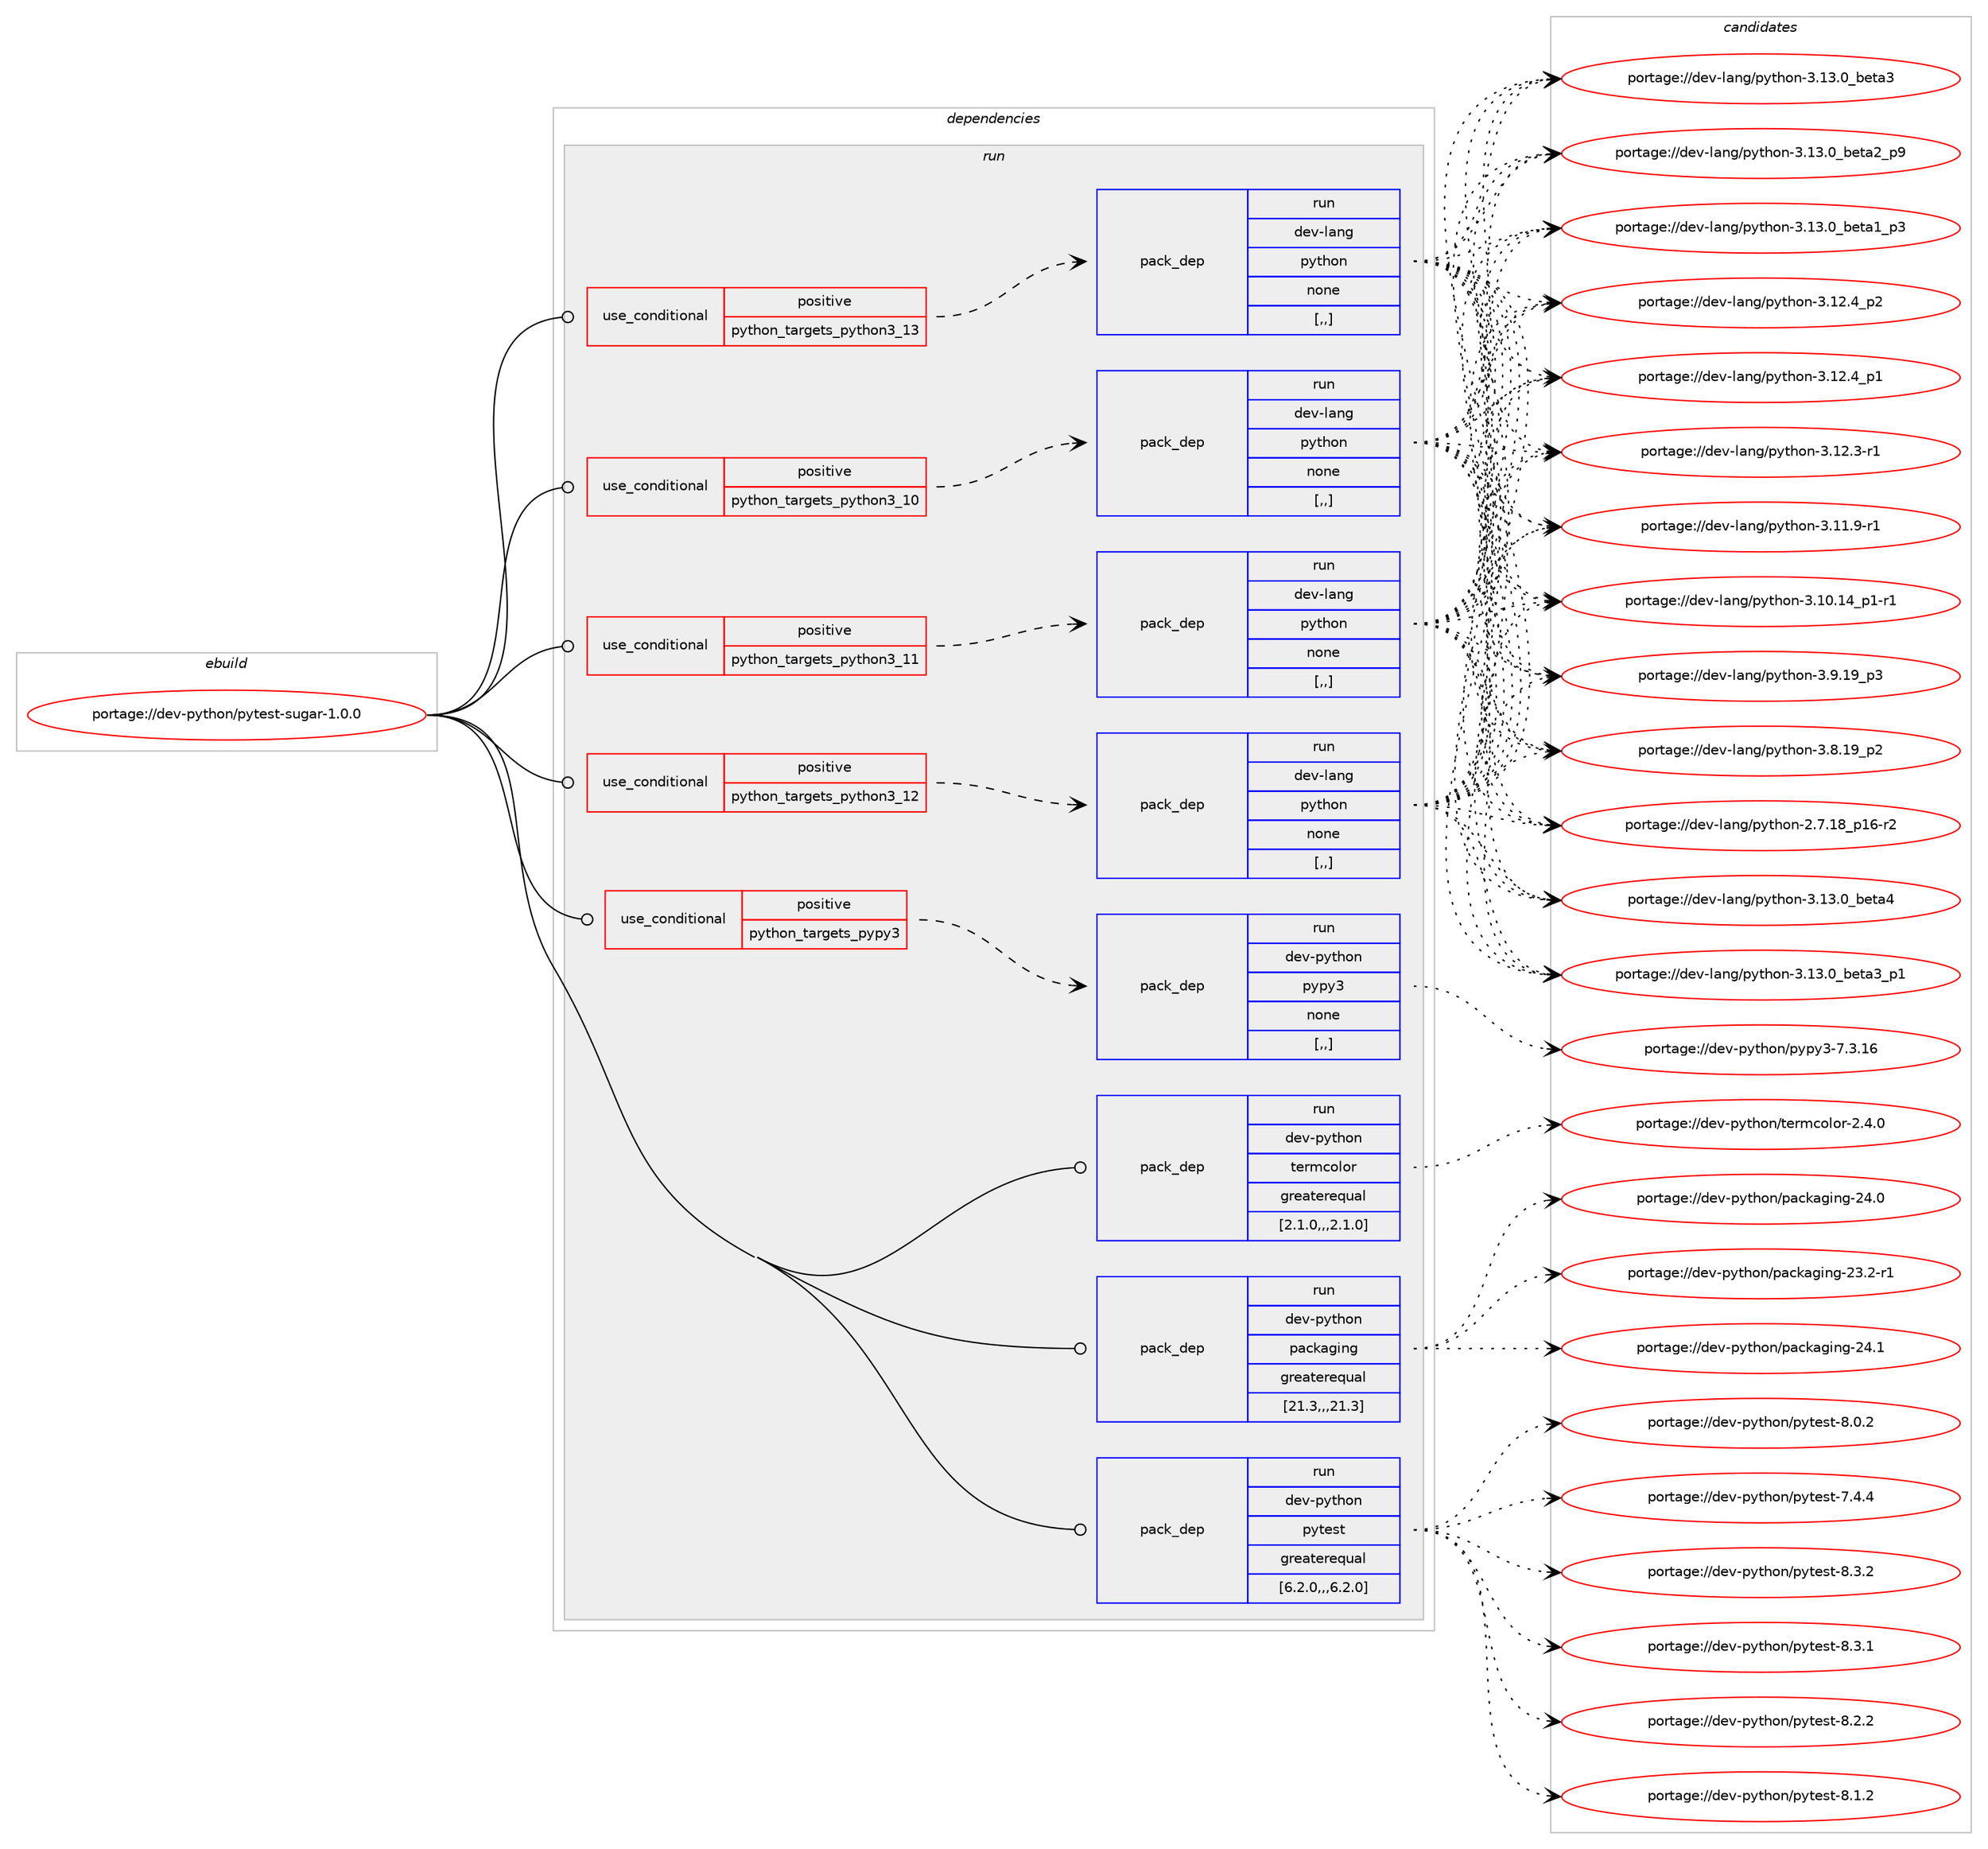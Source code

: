 digraph prolog {

# *************
# Graph options
# *************

newrank=true;
concentrate=true;
compound=true;
graph [rankdir=LR,fontname=Helvetica,fontsize=10,ranksep=1.5];#, ranksep=2.5, nodesep=0.2];
edge  [arrowhead=vee];
node  [fontname=Helvetica,fontsize=10];

# **********
# The ebuild
# **********

subgraph cluster_leftcol {
color=gray;
label=<<i>ebuild</i>>;
id [label="portage://dev-python/pytest-sugar-1.0.0", color=red, width=4, href="../dev-python/pytest-sugar-1.0.0.svg"];
}

# ****************
# The dependencies
# ****************

subgraph cluster_midcol {
color=gray;
label=<<i>dependencies</i>>;
subgraph cluster_compile {
fillcolor="#eeeeee";
style=filled;
label=<<i>compile</i>>;
}
subgraph cluster_compileandrun {
fillcolor="#eeeeee";
style=filled;
label=<<i>compile and run</i>>;
}
subgraph cluster_run {
fillcolor="#eeeeee";
style=filled;
label=<<i>run</i>>;
subgraph cond38158 {
dependency159819 [label=<<TABLE BORDER="0" CELLBORDER="1" CELLSPACING="0" CELLPADDING="4"><TR><TD ROWSPAN="3" CELLPADDING="10">use_conditional</TD></TR><TR><TD>positive</TD></TR><TR><TD>python_targets_pypy3</TD></TR></TABLE>>, shape=none, color=red];
subgraph pack120392 {
dependency159820 [label=<<TABLE BORDER="0" CELLBORDER="1" CELLSPACING="0" CELLPADDING="4" WIDTH="220"><TR><TD ROWSPAN="6" CELLPADDING="30">pack_dep</TD></TR><TR><TD WIDTH="110">run</TD></TR><TR><TD>dev-python</TD></TR><TR><TD>pypy3</TD></TR><TR><TD>none</TD></TR><TR><TD>[,,]</TD></TR></TABLE>>, shape=none, color=blue];
}
dependency159819:e -> dependency159820:w [weight=20,style="dashed",arrowhead="vee"];
}
id:e -> dependency159819:w [weight=20,style="solid",arrowhead="odot"];
subgraph cond38159 {
dependency159821 [label=<<TABLE BORDER="0" CELLBORDER="1" CELLSPACING="0" CELLPADDING="4"><TR><TD ROWSPAN="3" CELLPADDING="10">use_conditional</TD></TR><TR><TD>positive</TD></TR><TR><TD>python_targets_python3_10</TD></TR></TABLE>>, shape=none, color=red];
subgraph pack120393 {
dependency159822 [label=<<TABLE BORDER="0" CELLBORDER="1" CELLSPACING="0" CELLPADDING="4" WIDTH="220"><TR><TD ROWSPAN="6" CELLPADDING="30">pack_dep</TD></TR><TR><TD WIDTH="110">run</TD></TR><TR><TD>dev-lang</TD></TR><TR><TD>python</TD></TR><TR><TD>none</TD></TR><TR><TD>[,,]</TD></TR></TABLE>>, shape=none, color=blue];
}
dependency159821:e -> dependency159822:w [weight=20,style="dashed",arrowhead="vee"];
}
id:e -> dependency159821:w [weight=20,style="solid",arrowhead="odot"];
subgraph cond38160 {
dependency159823 [label=<<TABLE BORDER="0" CELLBORDER="1" CELLSPACING="0" CELLPADDING="4"><TR><TD ROWSPAN="3" CELLPADDING="10">use_conditional</TD></TR><TR><TD>positive</TD></TR><TR><TD>python_targets_python3_11</TD></TR></TABLE>>, shape=none, color=red];
subgraph pack120394 {
dependency159824 [label=<<TABLE BORDER="0" CELLBORDER="1" CELLSPACING="0" CELLPADDING="4" WIDTH="220"><TR><TD ROWSPAN="6" CELLPADDING="30">pack_dep</TD></TR><TR><TD WIDTH="110">run</TD></TR><TR><TD>dev-lang</TD></TR><TR><TD>python</TD></TR><TR><TD>none</TD></TR><TR><TD>[,,]</TD></TR></TABLE>>, shape=none, color=blue];
}
dependency159823:e -> dependency159824:w [weight=20,style="dashed",arrowhead="vee"];
}
id:e -> dependency159823:w [weight=20,style="solid",arrowhead="odot"];
subgraph cond38161 {
dependency159825 [label=<<TABLE BORDER="0" CELLBORDER="1" CELLSPACING="0" CELLPADDING="4"><TR><TD ROWSPAN="3" CELLPADDING="10">use_conditional</TD></TR><TR><TD>positive</TD></TR><TR><TD>python_targets_python3_12</TD></TR></TABLE>>, shape=none, color=red];
subgraph pack120395 {
dependency159826 [label=<<TABLE BORDER="0" CELLBORDER="1" CELLSPACING="0" CELLPADDING="4" WIDTH="220"><TR><TD ROWSPAN="6" CELLPADDING="30">pack_dep</TD></TR><TR><TD WIDTH="110">run</TD></TR><TR><TD>dev-lang</TD></TR><TR><TD>python</TD></TR><TR><TD>none</TD></TR><TR><TD>[,,]</TD></TR></TABLE>>, shape=none, color=blue];
}
dependency159825:e -> dependency159826:w [weight=20,style="dashed",arrowhead="vee"];
}
id:e -> dependency159825:w [weight=20,style="solid",arrowhead="odot"];
subgraph cond38162 {
dependency159827 [label=<<TABLE BORDER="0" CELLBORDER="1" CELLSPACING="0" CELLPADDING="4"><TR><TD ROWSPAN="3" CELLPADDING="10">use_conditional</TD></TR><TR><TD>positive</TD></TR><TR><TD>python_targets_python3_13</TD></TR></TABLE>>, shape=none, color=red];
subgraph pack120396 {
dependency159828 [label=<<TABLE BORDER="0" CELLBORDER="1" CELLSPACING="0" CELLPADDING="4" WIDTH="220"><TR><TD ROWSPAN="6" CELLPADDING="30">pack_dep</TD></TR><TR><TD WIDTH="110">run</TD></TR><TR><TD>dev-lang</TD></TR><TR><TD>python</TD></TR><TR><TD>none</TD></TR><TR><TD>[,,]</TD></TR></TABLE>>, shape=none, color=blue];
}
dependency159827:e -> dependency159828:w [weight=20,style="dashed",arrowhead="vee"];
}
id:e -> dependency159827:w [weight=20,style="solid",arrowhead="odot"];
subgraph pack120397 {
dependency159829 [label=<<TABLE BORDER="0" CELLBORDER="1" CELLSPACING="0" CELLPADDING="4" WIDTH="220"><TR><TD ROWSPAN="6" CELLPADDING="30">pack_dep</TD></TR><TR><TD WIDTH="110">run</TD></TR><TR><TD>dev-python</TD></TR><TR><TD>packaging</TD></TR><TR><TD>greaterequal</TD></TR><TR><TD>[21.3,,,21.3]</TD></TR></TABLE>>, shape=none, color=blue];
}
id:e -> dependency159829:w [weight=20,style="solid",arrowhead="odot"];
subgraph pack120398 {
dependency159830 [label=<<TABLE BORDER="0" CELLBORDER="1" CELLSPACING="0" CELLPADDING="4" WIDTH="220"><TR><TD ROWSPAN="6" CELLPADDING="30">pack_dep</TD></TR><TR><TD WIDTH="110">run</TD></TR><TR><TD>dev-python</TD></TR><TR><TD>pytest</TD></TR><TR><TD>greaterequal</TD></TR><TR><TD>[6.2.0,,,6.2.0]</TD></TR></TABLE>>, shape=none, color=blue];
}
id:e -> dependency159830:w [weight=20,style="solid",arrowhead="odot"];
subgraph pack120399 {
dependency159831 [label=<<TABLE BORDER="0" CELLBORDER="1" CELLSPACING="0" CELLPADDING="4" WIDTH="220"><TR><TD ROWSPAN="6" CELLPADDING="30">pack_dep</TD></TR><TR><TD WIDTH="110">run</TD></TR><TR><TD>dev-python</TD></TR><TR><TD>termcolor</TD></TR><TR><TD>greaterequal</TD></TR><TR><TD>[2.1.0,,,2.1.0]</TD></TR></TABLE>>, shape=none, color=blue];
}
id:e -> dependency159831:w [weight=20,style="solid",arrowhead="odot"];
}
}

# **************
# The candidates
# **************

subgraph cluster_choices {
rank=same;
color=gray;
label=<<i>candidates</i>>;

subgraph choice120392 {
color=black;
nodesep=1;
choice10010111845112121116104111110471121211121215145554651464954 [label="portage://dev-python/pypy3-7.3.16", color=red, width=4,href="../dev-python/pypy3-7.3.16.svg"];
dependency159820:e -> choice10010111845112121116104111110471121211121215145554651464954:w [style=dotted,weight="100"];
}
subgraph choice120393 {
color=black;
nodesep=1;
choice1001011184510897110103471121211161041111104551464951464895981011169752 [label="portage://dev-lang/python-3.13.0_beta4", color=red, width=4,href="../dev-lang/python-3.13.0_beta4.svg"];
choice10010111845108971101034711212111610411111045514649514648959810111697519511249 [label="portage://dev-lang/python-3.13.0_beta3_p1", color=red, width=4,href="../dev-lang/python-3.13.0_beta3_p1.svg"];
choice1001011184510897110103471121211161041111104551464951464895981011169751 [label="portage://dev-lang/python-3.13.0_beta3", color=red, width=4,href="../dev-lang/python-3.13.0_beta3.svg"];
choice10010111845108971101034711212111610411111045514649514648959810111697509511257 [label="portage://dev-lang/python-3.13.0_beta2_p9", color=red, width=4,href="../dev-lang/python-3.13.0_beta2_p9.svg"];
choice10010111845108971101034711212111610411111045514649514648959810111697499511251 [label="portage://dev-lang/python-3.13.0_beta1_p3", color=red, width=4,href="../dev-lang/python-3.13.0_beta1_p3.svg"];
choice100101118451089711010347112121116104111110455146495046529511250 [label="portage://dev-lang/python-3.12.4_p2", color=red, width=4,href="../dev-lang/python-3.12.4_p2.svg"];
choice100101118451089711010347112121116104111110455146495046529511249 [label="portage://dev-lang/python-3.12.4_p1", color=red, width=4,href="../dev-lang/python-3.12.4_p1.svg"];
choice100101118451089711010347112121116104111110455146495046514511449 [label="portage://dev-lang/python-3.12.3-r1", color=red, width=4,href="../dev-lang/python-3.12.3-r1.svg"];
choice100101118451089711010347112121116104111110455146494946574511449 [label="portage://dev-lang/python-3.11.9-r1", color=red, width=4,href="../dev-lang/python-3.11.9-r1.svg"];
choice100101118451089711010347112121116104111110455146494846495295112494511449 [label="portage://dev-lang/python-3.10.14_p1-r1", color=red, width=4,href="../dev-lang/python-3.10.14_p1-r1.svg"];
choice100101118451089711010347112121116104111110455146574649579511251 [label="portage://dev-lang/python-3.9.19_p3", color=red, width=4,href="../dev-lang/python-3.9.19_p3.svg"];
choice100101118451089711010347112121116104111110455146564649579511250 [label="portage://dev-lang/python-3.8.19_p2", color=red, width=4,href="../dev-lang/python-3.8.19_p2.svg"];
choice100101118451089711010347112121116104111110455046554649569511249544511450 [label="portage://dev-lang/python-2.7.18_p16-r2", color=red, width=4,href="../dev-lang/python-2.7.18_p16-r2.svg"];
dependency159822:e -> choice1001011184510897110103471121211161041111104551464951464895981011169752:w [style=dotted,weight="100"];
dependency159822:e -> choice10010111845108971101034711212111610411111045514649514648959810111697519511249:w [style=dotted,weight="100"];
dependency159822:e -> choice1001011184510897110103471121211161041111104551464951464895981011169751:w [style=dotted,weight="100"];
dependency159822:e -> choice10010111845108971101034711212111610411111045514649514648959810111697509511257:w [style=dotted,weight="100"];
dependency159822:e -> choice10010111845108971101034711212111610411111045514649514648959810111697499511251:w [style=dotted,weight="100"];
dependency159822:e -> choice100101118451089711010347112121116104111110455146495046529511250:w [style=dotted,weight="100"];
dependency159822:e -> choice100101118451089711010347112121116104111110455146495046529511249:w [style=dotted,weight="100"];
dependency159822:e -> choice100101118451089711010347112121116104111110455146495046514511449:w [style=dotted,weight="100"];
dependency159822:e -> choice100101118451089711010347112121116104111110455146494946574511449:w [style=dotted,weight="100"];
dependency159822:e -> choice100101118451089711010347112121116104111110455146494846495295112494511449:w [style=dotted,weight="100"];
dependency159822:e -> choice100101118451089711010347112121116104111110455146574649579511251:w [style=dotted,weight="100"];
dependency159822:e -> choice100101118451089711010347112121116104111110455146564649579511250:w [style=dotted,weight="100"];
dependency159822:e -> choice100101118451089711010347112121116104111110455046554649569511249544511450:w [style=dotted,weight="100"];
}
subgraph choice120394 {
color=black;
nodesep=1;
choice1001011184510897110103471121211161041111104551464951464895981011169752 [label="portage://dev-lang/python-3.13.0_beta4", color=red, width=4,href="../dev-lang/python-3.13.0_beta4.svg"];
choice10010111845108971101034711212111610411111045514649514648959810111697519511249 [label="portage://dev-lang/python-3.13.0_beta3_p1", color=red, width=4,href="../dev-lang/python-3.13.0_beta3_p1.svg"];
choice1001011184510897110103471121211161041111104551464951464895981011169751 [label="portage://dev-lang/python-3.13.0_beta3", color=red, width=4,href="../dev-lang/python-3.13.0_beta3.svg"];
choice10010111845108971101034711212111610411111045514649514648959810111697509511257 [label="portage://dev-lang/python-3.13.0_beta2_p9", color=red, width=4,href="../dev-lang/python-3.13.0_beta2_p9.svg"];
choice10010111845108971101034711212111610411111045514649514648959810111697499511251 [label="portage://dev-lang/python-3.13.0_beta1_p3", color=red, width=4,href="../dev-lang/python-3.13.0_beta1_p3.svg"];
choice100101118451089711010347112121116104111110455146495046529511250 [label="portage://dev-lang/python-3.12.4_p2", color=red, width=4,href="../dev-lang/python-3.12.4_p2.svg"];
choice100101118451089711010347112121116104111110455146495046529511249 [label="portage://dev-lang/python-3.12.4_p1", color=red, width=4,href="../dev-lang/python-3.12.4_p1.svg"];
choice100101118451089711010347112121116104111110455146495046514511449 [label="portage://dev-lang/python-3.12.3-r1", color=red, width=4,href="../dev-lang/python-3.12.3-r1.svg"];
choice100101118451089711010347112121116104111110455146494946574511449 [label="portage://dev-lang/python-3.11.9-r1", color=red, width=4,href="../dev-lang/python-3.11.9-r1.svg"];
choice100101118451089711010347112121116104111110455146494846495295112494511449 [label="portage://dev-lang/python-3.10.14_p1-r1", color=red, width=4,href="../dev-lang/python-3.10.14_p1-r1.svg"];
choice100101118451089711010347112121116104111110455146574649579511251 [label="portage://dev-lang/python-3.9.19_p3", color=red, width=4,href="../dev-lang/python-3.9.19_p3.svg"];
choice100101118451089711010347112121116104111110455146564649579511250 [label="portage://dev-lang/python-3.8.19_p2", color=red, width=4,href="../dev-lang/python-3.8.19_p2.svg"];
choice100101118451089711010347112121116104111110455046554649569511249544511450 [label="portage://dev-lang/python-2.7.18_p16-r2", color=red, width=4,href="../dev-lang/python-2.7.18_p16-r2.svg"];
dependency159824:e -> choice1001011184510897110103471121211161041111104551464951464895981011169752:w [style=dotted,weight="100"];
dependency159824:e -> choice10010111845108971101034711212111610411111045514649514648959810111697519511249:w [style=dotted,weight="100"];
dependency159824:e -> choice1001011184510897110103471121211161041111104551464951464895981011169751:w [style=dotted,weight="100"];
dependency159824:e -> choice10010111845108971101034711212111610411111045514649514648959810111697509511257:w [style=dotted,weight="100"];
dependency159824:e -> choice10010111845108971101034711212111610411111045514649514648959810111697499511251:w [style=dotted,weight="100"];
dependency159824:e -> choice100101118451089711010347112121116104111110455146495046529511250:w [style=dotted,weight="100"];
dependency159824:e -> choice100101118451089711010347112121116104111110455146495046529511249:w [style=dotted,weight="100"];
dependency159824:e -> choice100101118451089711010347112121116104111110455146495046514511449:w [style=dotted,weight="100"];
dependency159824:e -> choice100101118451089711010347112121116104111110455146494946574511449:w [style=dotted,weight="100"];
dependency159824:e -> choice100101118451089711010347112121116104111110455146494846495295112494511449:w [style=dotted,weight="100"];
dependency159824:e -> choice100101118451089711010347112121116104111110455146574649579511251:w [style=dotted,weight="100"];
dependency159824:e -> choice100101118451089711010347112121116104111110455146564649579511250:w [style=dotted,weight="100"];
dependency159824:e -> choice100101118451089711010347112121116104111110455046554649569511249544511450:w [style=dotted,weight="100"];
}
subgraph choice120395 {
color=black;
nodesep=1;
choice1001011184510897110103471121211161041111104551464951464895981011169752 [label="portage://dev-lang/python-3.13.0_beta4", color=red, width=4,href="../dev-lang/python-3.13.0_beta4.svg"];
choice10010111845108971101034711212111610411111045514649514648959810111697519511249 [label="portage://dev-lang/python-3.13.0_beta3_p1", color=red, width=4,href="../dev-lang/python-3.13.0_beta3_p1.svg"];
choice1001011184510897110103471121211161041111104551464951464895981011169751 [label="portage://dev-lang/python-3.13.0_beta3", color=red, width=4,href="../dev-lang/python-3.13.0_beta3.svg"];
choice10010111845108971101034711212111610411111045514649514648959810111697509511257 [label="portage://dev-lang/python-3.13.0_beta2_p9", color=red, width=4,href="../dev-lang/python-3.13.0_beta2_p9.svg"];
choice10010111845108971101034711212111610411111045514649514648959810111697499511251 [label="portage://dev-lang/python-3.13.0_beta1_p3", color=red, width=4,href="../dev-lang/python-3.13.0_beta1_p3.svg"];
choice100101118451089711010347112121116104111110455146495046529511250 [label="portage://dev-lang/python-3.12.4_p2", color=red, width=4,href="../dev-lang/python-3.12.4_p2.svg"];
choice100101118451089711010347112121116104111110455146495046529511249 [label="portage://dev-lang/python-3.12.4_p1", color=red, width=4,href="../dev-lang/python-3.12.4_p1.svg"];
choice100101118451089711010347112121116104111110455146495046514511449 [label="portage://dev-lang/python-3.12.3-r1", color=red, width=4,href="../dev-lang/python-3.12.3-r1.svg"];
choice100101118451089711010347112121116104111110455146494946574511449 [label="portage://dev-lang/python-3.11.9-r1", color=red, width=4,href="../dev-lang/python-3.11.9-r1.svg"];
choice100101118451089711010347112121116104111110455146494846495295112494511449 [label="portage://dev-lang/python-3.10.14_p1-r1", color=red, width=4,href="../dev-lang/python-3.10.14_p1-r1.svg"];
choice100101118451089711010347112121116104111110455146574649579511251 [label="portage://dev-lang/python-3.9.19_p3", color=red, width=4,href="../dev-lang/python-3.9.19_p3.svg"];
choice100101118451089711010347112121116104111110455146564649579511250 [label="portage://dev-lang/python-3.8.19_p2", color=red, width=4,href="../dev-lang/python-3.8.19_p2.svg"];
choice100101118451089711010347112121116104111110455046554649569511249544511450 [label="portage://dev-lang/python-2.7.18_p16-r2", color=red, width=4,href="../dev-lang/python-2.7.18_p16-r2.svg"];
dependency159826:e -> choice1001011184510897110103471121211161041111104551464951464895981011169752:w [style=dotted,weight="100"];
dependency159826:e -> choice10010111845108971101034711212111610411111045514649514648959810111697519511249:w [style=dotted,weight="100"];
dependency159826:e -> choice1001011184510897110103471121211161041111104551464951464895981011169751:w [style=dotted,weight="100"];
dependency159826:e -> choice10010111845108971101034711212111610411111045514649514648959810111697509511257:w [style=dotted,weight="100"];
dependency159826:e -> choice10010111845108971101034711212111610411111045514649514648959810111697499511251:w [style=dotted,weight="100"];
dependency159826:e -> choice100101118451089711010347112121116104111110455146495046529511250:w [style=dotted,weight="100"];
dependency159826:e -> choice100101118451089711010347112121116104111110455146495046529511249:w [style=dotted,weight="100"];
dependency159826:e -> choice100101118451089711010347112121116104111110455146495046514511449:w [style=dotted,weight="100"];
dependency159826:e -> choice100101118451089711010347112121116104111110455146494946574511449:w [style=dotted,weight="100"];
dependency159826:e -> choice100101118451089711010347112121116104111110455146494846495295112494511449:w [style=dotted,weight="100"];
dependency159826:e -> choice100101118451089711010347112121116104111110455146574649579511251:w [style=dotted,weight="100"];
dependency159826:e -> choice100101118451089711010347112121116104111110455146564649579511250:w [style=dotted,weight="100"];
dependency159826:e -> choice100101118451089711010347112121116104111110455046554649569511249544511450:w [style=dotted,weight="100"];
}
subgraph choice120396 {
color=black;
nodesep=1;
choice1001011184510897110103471121211161041111104551464951464895981011169752 [label="portage://dev-lang/python-3.13.0_beta4", color=red, width=4,href="../dev-lang/python-3.13.0_beta4.svg"];
choice10010111845108971101034711212111610411111045514649514648959810111697519511249 [label="portage://dev-lang/python-3.13.0_beta3_p1", color=red, width=4,href="../dev-lang/python-3.13.0_beta3_p1.svg"];
choice1001011184510897110103471121211161041111104551464951464895981011169751 [label="portage://dev-lang/python-3.13.0_beta3", color=red, width=4,href="../dev-lang/python-3.13.0_beta3.svg"];
choice10010111845108971101034711212111610411111045514649514648959810111697509511257 [label="portage://dev-lang/python-3.13.0_beta2_p9", color=red, width=4,href="../dev-lang/python-3.13.0_beta2_p9.svg"];
choice10010111845108971101034711212111610411111045514649514648959810111697499511251 [label="portage://dev-lang/python-3.13.0_beta1_p3", color=red, width=4,href="../dev-lang/python-3.13.0_beta1_p3.svg"];
choice100101118451089711010347112121116104111110455146495046529511250 [label="portage://dev-lang/python-3.12.4_p2", color=red, width=4,href="../dev-lang/python-3.12.4_p2.svg"];
choice100101118451089711010347112121116104111110455146495046529511249 [label="portage://dev-lang/python-3.12.4_p1", color=red, width=4,href="../dev-lang/python-3.12.4_p1.svg"];
choice100101118451089711010347112121116104111110455146495046514511449 [label="portage://dev-lang/python-3.12.3-r1", color=red, width=4,href="../dev-lang/python-3.12.3-r1.svg"];
choice100101118451089711010347112121116104111110455146494946574511449 [label="portage://dev-lang/python-3.11.9-r1", color=red, width=4,href="../dev-lang/python-3.11.9-r1.svg"];
choice100101118451089711010347112121116104111110455146494846495295112494511449 [label="portage://dev-lang/python-3.10.14_p1-r1", color=red, width=4,href="../dev-lang/python-3.10.14_p1-r1.svg"];
choice100101118451089711010347112121116104111110455146574649579511251 [label="portage://dev-lang/python-3.9.19_p3", color=red, width=4,href="../dev-lang/python-3.9.19_p3.svg"];
choice100101118451089711010347112121116104111110455146564649579511250 [label="portage://dev-lang/python-3.8.19_p2", color=red, width=4,href="../dev-lang/python-3.8.19_p2.svg"];
choice100101118451089711010347112121116104111110455046554649569511249544511450 [label="portage://dev-lang/python-2.7.18_p16-r2", color=red, width=4,href="../dev-lang/python-2.7.18_p16-r2.svg"];
dependency159828:e -> choice1001011184510897110103471121211161041111104551464951464895981011169752:w [style=dotted,weight="100"];
dependency159828:e -> choice10010111845108971101034711212111610411111045514649514648959810111697519511249:w [style=dotted,weight="100"];
dependency159828:e -> choice1001011184510897110103471121211161041111104551464951464895981011169751:w [style=dotted,weight="100"];
dependency159828:e -> choice10010111845108971101034711212111610411111045514649514648959810111697509511257:w [style=dotted,weight="100"];
dependency159828:e -> choice10010111845108971101034711212111610411111045514649514648959810111697499511251:w [style=dotted,weight="100"];
dependency159828:e -> choice100101118451089711010347112121116104111110455146495046529511250:w [style=dotted,weight="100"];
dependency159828:e -> choice100101118451089711010347112121116104111110455146495046529511249:w [style=dotted,weight="100"];
dependency159828:e -> choice100101118451089711010347112121116104111110455146495046514511449:w [style=dotted,weight="100"];
dependency159828:e -> choice100101118451089711010347112121116104111110455146494946574511449:w [style=dotted,weight="100"];
dependency159828:e -> choice100101118451089711010347112121116104111110455146494846495295112494511449:w [style=dotted,weight="100"];
dependency159828:e -> choice100101118451089711010347112121116104111110455146574649579511251:w [style=dotted,weight="100"];
dependency159828:e -> choice100101118451089711010347112121116104111110455146564649579511250:w [style=dotted,weight="100"];
dependency159828:e -> choice100101118451089711010347112121116104111110455046554649569511249544511450:w [style=dotted,weight="100"];
}
subgraph choice120397 {
color=black;
nodesep=1;
choice10010111845112121116104111110471129799107971031051101034550524649 [label="portage://dev-python/packaging-24.1", color=red, width=4,href="../dev-python/packaging-24.1.svg"];
choice10010111845112121116104111110471129799107971031051101034550524648 [label="portage://dev-python/packaging-24.0", color=red, width=4,href="../dev-python/packaging-24.0.svg"];
choice100101118451121211161041111104711297991079710310511010345505146504511449 [label="portage://dev-python/packaging-23.2-r1", color=red, width=4,href="../dev-python/packaging-23.2-r1.svg"];
dependency159829:e -> choice10010111845112121116104111110471129799107971031051101034550524649:w [style=dotted,weight="100"];
dependency159829:e -> choice10010111845112121116104111110471129799107971031051101034550524648:w [style=dotted,weight="100"];
dependency159829:e -> choice100101118451121211161041111104711297991079710310511010345505146504511449:w [style=dotted,weight="100"];
}
subgraph choice120398 {
color=black;
nodesep=1;
choice1001011184511212111610411111047112121116101115116455646514650 [label="portage://dev-python/pytest-8.3.2", color=red, width=4,href="../dev-python/pytest-8.3.2.svg"];
choice1001011184511212111610411111047112121116101115116455646514649 [label="portage://dev-python/pytest-8.3.1", color=red, width=4,href="../dev-python/pytest-8.3.1.svg"];
choice1001011184511212111610411111047112121116101115116455646504650 [label="portage://dev-python/pytest-8.2.2", color=red, width=4,href="../dev-python/pytest-8.2.2.svg"];
choice1001011184511212111610411111047112121116101115116455646494650 [label="portage://dev-python/pytest-8.1.2", color=red, width=4,href="../dev-python/pytest-8.1.2.svg"];
choice1001011184511212111610411111047112121116101115116455646484650 [label="portage://dev-python/pytest-8.0.2", color=red, width=4,href="../dev-python/pytest-8.0.2.svg"];
choice1001011184511212111610411111047112121116101115116455546524652 [label="portage://dev-python/pytest-7.4.4", color=red, width=4,href="../dev-python/pytest-7.4.4.svg"];
dependency159830:e -> choice1001011184511212111610411111047112121116101115116455646514650:w [style=dotted,weight="100"];
dependency159830:e -> choice1001011184511212111610411111047112121116101115116455646514649:w [style=dotted,weight="100"];
dependency159830:e -> choice1001011184511212111610411111047112121116101115116455646504650:w [style=dotted,weight="100"];
dependency159830:e -> choice1001011184511212111610411111047112121116101115116455646494650:w [style=dotted,weight="100"];
dependency159830:e -> choice1001011184511212111610411111047112121116101115116455646484650:w [style=dotted,weight="100"];
dependency159830:e -> choice1001011184511212111610411111047112121116101115116455546524652:w [style=dotted,weight="100"];
}
subgraph choice120399 {
color=black;
nodesep=1;
choice100101118451121211161041111104711610111410999111108111114455046524648 [label="portage://dev-python/termcolor-2.4.0", color=red, width=4,href="../dev-python/termcolor-2.4.0.svg"];
dependency159831:e -> choice100101118451121211161041111104711610111410999111108111114455046524648:w [style=dotted,weight="100"];
}
}

}
